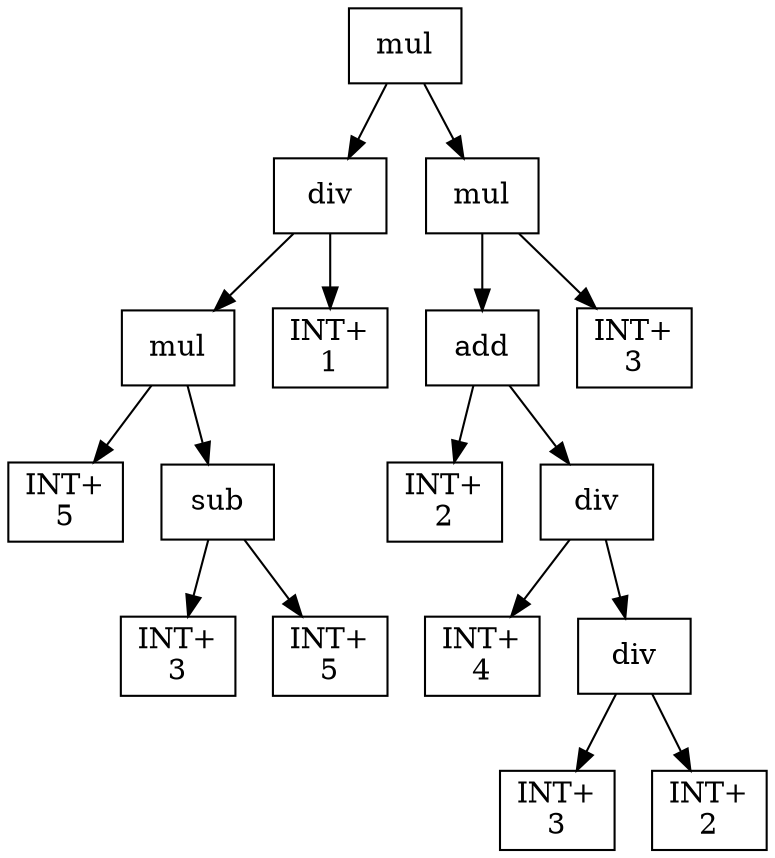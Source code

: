 digraph expr {
  node [shape=box];
  n1 [label="mul"];
  n2 [label="div"];
  n3 [label="mul"];
  n4 [label="INT+\n5"];
  n5 [label="sub"];
  n6 [label="INT+\n3"];
  n7 [label="INT+\n5"];
  n5 -> n6;
  n5 -> n7;
  n3 -> n4;
  n3 -> n5;
  n8 [label="INT+\n1"];
  n2 -> n3;
  n2 -> n8;
  n9 [label="mul"];
  n10 [label="add"];
  n11 [label="INT+\n2"];
  n12 [label="div"];
  n13 [label="INT+\n4"];
  n14 [label="div"];
  n15 [label="INT+\n3"];
  n16 [label="INT+\n2"];
  n14 -> n15;
  n14 -> n16;
  n12 -> n13;
  n12 -> n14;
  n10 -> n11;
  n10 -> n12;
  n17 [label="INT+\n3"];
  n9 -> n10;
  n9 -> n17;
  n1 -> n2;
  n1 -> n9;
}